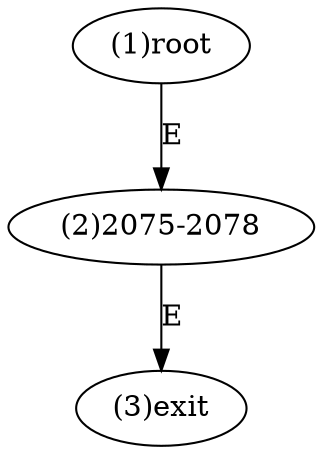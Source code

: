 digraph "" { 
1[ label="(1)root"];
2[ label="(2)2075-2078"];
3[ label="(3)exit"];
1->2[ label="E"];
2->3[ label="E"];
}